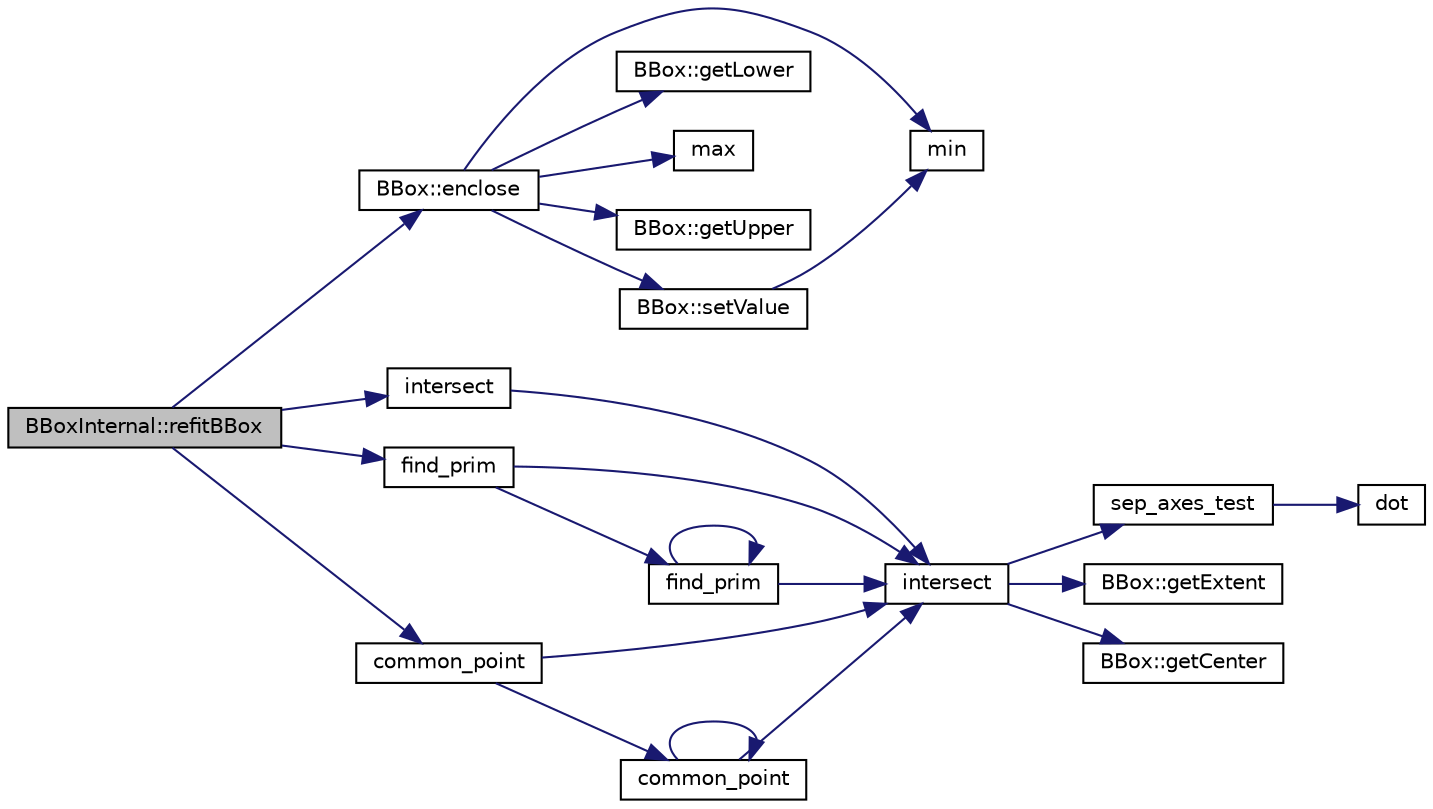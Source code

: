 digraph "BBoxInternal::refitBBox"
{
  edge [fontname="Helvetica",fontsize="10",labelfontname="Helvetica",labelfontsize="10"];
  node [fontname="Helvetica",fontsize="10",shape=record];
  rankdir="LR";
  Node1 [label="BBoxInternal::refitBBox",height=0.2,width=0.4,color="black", fillcolor="grey75", style="filled", fontcolor="black"];
  Node1 -> Node2 [color="midnightblue",fontsize="10",style="solid",fontname="Helvetica"];
  Node2 [label="BBox::enclose",height=0.2,width=0.4,color="black", fillcolor="white", style="filled",URL="$class_b_box.html#a1f3d04fdbcf569e7d2c40395570efbd5"];
  Node2 -> Node3 [color="midnightblue",fontsize="10",style="solid",fontname="Helvetica"];
  Node3 [label="min",height=0.2,width=0.4,color="black", fillcolor="white", style="filled",URL="$_basic_8h.html#a07ea3b7c7ac18b96fd67ba3a6757ceb2"];
  Node2 -> Node4 [color="midnightblue",fontsize="10",style="solid",fontname="Helvetica"];
  Node4 [label="BBox::getLower",height=0.2,width=0.4,color="black", fillcolor="white", style="filled",URL="$class_b_box.html#a5210ce96fc3d60375ea9c71772e4b59b"];
  Node2 -> Node5 [color="midnightblue",fontsize="10",style="solid",fontname="Helvetica"];
  Node5 [label="max",height=0.2,width=0.4,color="black", fillcolor="white", style="filled",URL="$_basic_8h.html#a5d2b2bbbf85f9a5ef76ff76cf42a4e69"];
  Node2 -> Node6 [color="midnightblue",fontsize="10",style="solid",fontname="Helvetica"];
  Node6 [label="BBox::getUpper",height=0.2,width=0.4,color="black", fillcolor="white", style="filled",URL="$class_b_box.html#a78ba476f08c0895525e6af9e7f2211e3"];
  Node2 -> Node7 [color="midnightblue",fontsize="10",style="solid",fontname="Helvetica"];
  Node7 [label="BBox::setValue",height=0.2,width=0.4,color="black", fillcolor="white", style="filled",URL="$class_b_box.html#af250241f2e747192763048e576e6fe28"];
  Node7 -> Node3 [color="midnightblue",fontsize="10",style="solid",fontname="Helvetica"];
  Node1 -> Node8 [color="midnightblue",fontsize="10",style="solid",fontname="Helvetica"];
  Node8 [label="intersect",height=0.2,width=0.4,color="black", fillcolor="white", style="filled",URL="$_b_box_tree_8h.html#aa008d6d1dede7a56a8453b28ab49752f"];
  Node8 -> Node9 [color="midnightblue",fontsize="10",style="solid",fontname="Helvetica"];
  Node9 [label="intersect",height=0.2,width=0.4,color="black", fillcolor="white", style="filled",URL="$_b_box_tree_8cpp.html#a373d940728731fb6197e0890e6485ba5"];
  Node9 -> Node10 [color="midnightblue",fontsize="10",style="solid",fontname="Helvetica"];
  Node10 [label="sep_axes_test",height=0.2,width=0.4,color="black", fillcolor="white", style="filled",URL="$_b_box_tree_8cpp.html#a8ac1d5e70d40e2627d47589cfeb20e1f"];
  Node10 -> Node11 [color="midnightblue",fontsize="10",style="solid",fontname="Helvetica"];
  Node11 [label="dot",height=0.2,width=0.4,color="black", fillcolor="white", style="filled",URL="$_quaternion_8h.html#af8cf8caa91dd2209c53a956d41cb26ae"];
  Node9 -> Node12 [color="midnightblue",fontsize="10",style="solid",fontname="Helvetica"];
  Node12 [label="BBox::getExtent",height=0.2,width=0.4,color="black", fillcolor="white", style="filled",URL="$class_b_box.html#a28972bc25537e8cb169d1b42152628f5"];
  Node9 -> Node13 [color="midnightblue",fontsize="10",style="solid",fontname="Helvetica"];
  Node13 [label="BBox::getCenter",height=0.2,width=0.4,color="black", fillcolor="white", style="filled",URL="$class_b_box.html#ad8e3bd34a0342abf0c4df92c3a8c3424"];
  Node1 -> Node14 [color="midnightblue",fontsize="10",style="solid",fontname="Helvetica"];
  Node14 [label="find_prim",height=0.2,width=0.4,color="black", fillcolor="white", style="filled",URL="$_b_box_tree_8h.html#ac87566052daa15cb59427777d7bcab95"];
  Node14 -> Node9 [color="midnightblue",fontsize="10",style="solid",fontname="Helvetica"];
  Node14 -> Node15 [color="midnightblue",fontsize="10",style="solid",fontname="Helvetica"];
  Node15 [label="find_prim",height=0.2,width=0.4,color="black", fillcolor="white", style="filled",URL="$_b_box_tree_8cpp.html#ac87566052daa15cb59427777d7bcab95"];
  Node15 -> Node9 [color="midnightblue",fontsize="10",style="solid",fontname="Helvetica"];
  Node15 -> Node15 [color="midnightblue",fontsize="10",style="solid",fontname="Helvetica"];
  Node1 -> Node16 [color="midnightblue",fontsize="10",style="solid",fontname="Helvetica"];
  Node16 [label="common_point",height=0.2,width=0.4,color="black", fillcolor="white", style="filled",URL="$_b_box_tree_8h.html#acb19e7c032e0a1ed44a4e043ef86e5ea"];
  Node16 -> Node9 [color="midnightblue",fontsize="10",style="solid",fontname="Helvetica"];
  Node16 -> Node17 [color="midnightblue",fontsize="10",style="solid",fontname="Helvetica"];
  Node17 [label="common_point",height=0.2,width=0.4,color="black", fillcolor="white", style="filled",URL="$_b_box_tree_8cpp.html#acb19e7c032e0a1ed44a4e043ef86e5ea"];
  Node17 -> Node9 [color="midnightblue",fontsize="10",style="solid",fontname="Helvetica"];
  Node17 -> Node17 [color="midnightblue",fontsize="10",style="solid",fontname="Helvetica"];
}
